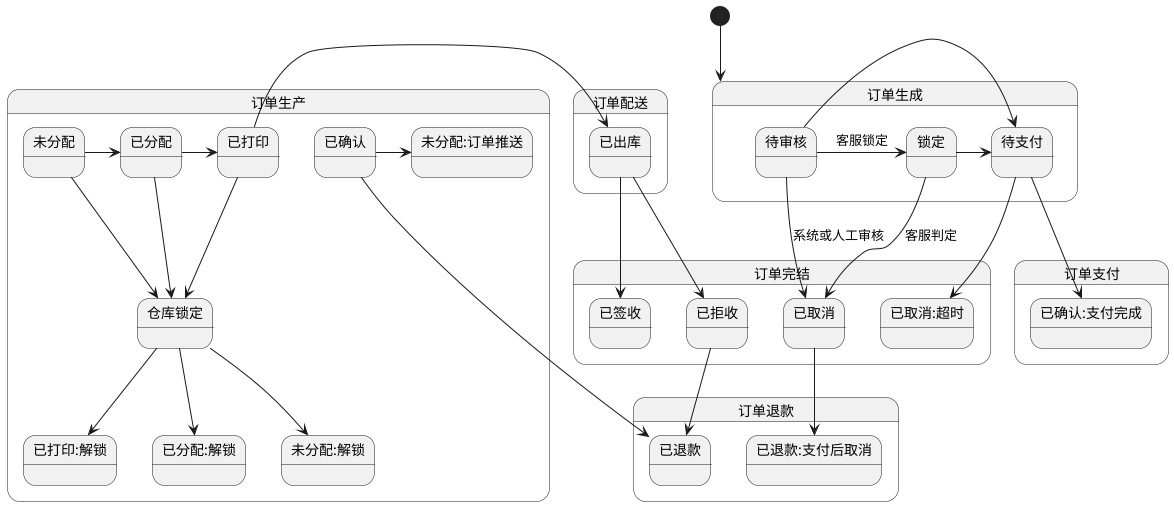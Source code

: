 @startuml
[*] --> 订单生成
' 订单生成 --> 订单支付
' 订单支付--> 订单生产
' 订单生产 --> 订单配送
' 订单配送 --> 订单完成


state 订单生成 {
    待审核 -> 锁定: 客服锁定
    锁定 -> 待支付
    待审核 -> 待支付
}


state 订单支付 {
    待支付 --> 已确认:支付完成

}

state 订单生产 {
  已确认 -> 未分配:订单推送
  未分配 -> 已分配
  已分配 -> 已打印
  未分配 --> 仓库锁定
  已分配 --> 仓库锁定
  已打印 --> 仓库锁定
  仓库锁定 --> 已打印:解锁
  仓库锁定 --> 已分配:解锁
  仓库锁定 --> 未分配:解锁
}

state 订单配送 {
  已打印-> 已出库
  }

state 订单完结 {
  已出库-->已签收
  已出库-->已拒收
  待支付 --> 已取消:超时
  锁定 --> 已取消 : 客服判定
  待审核 --> 已取消: 系统或人工审核

}

state 订单退款 {
  已确认 --> 已退款
  已取消-->已退款:支付后取消
  已拒收 --> 已退款
}

@enduml